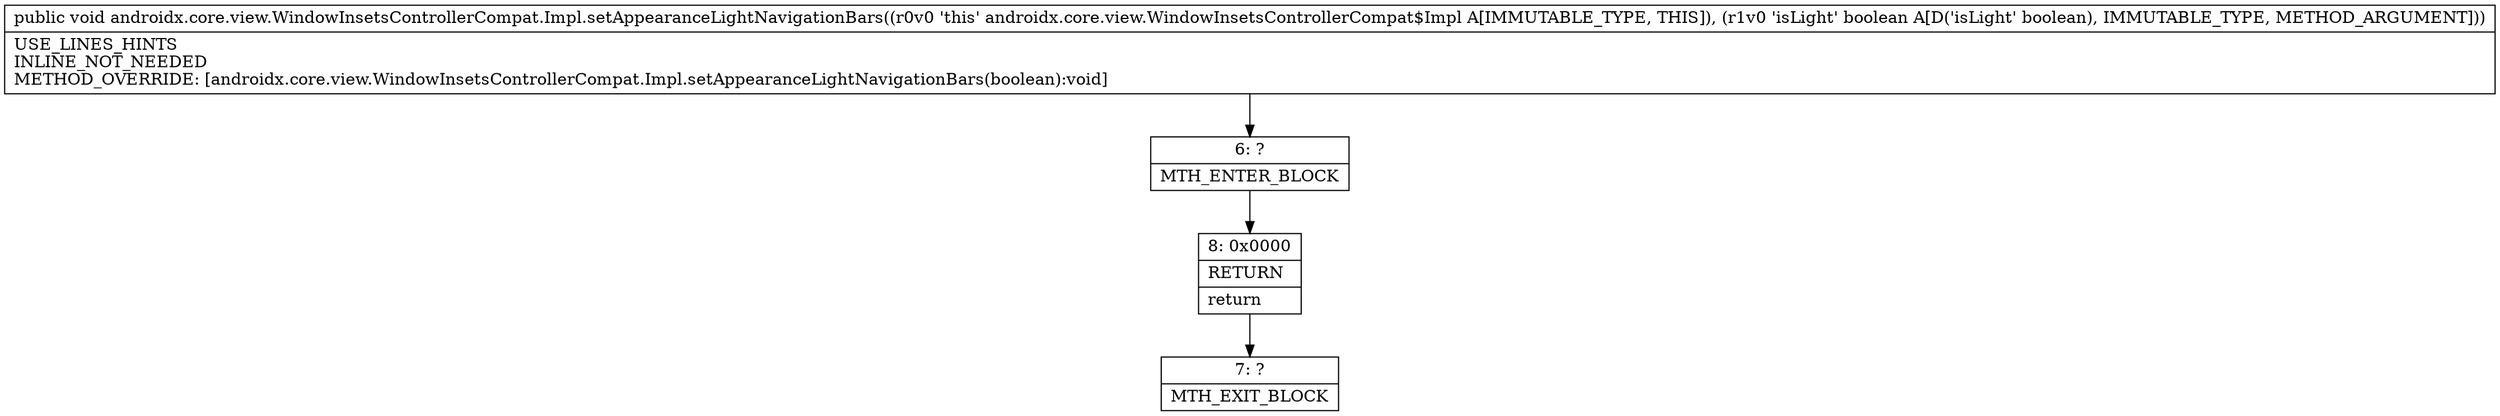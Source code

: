digraph "CFG forandroidx.core.view.WindowInsetsControllerCompat.Impl.setAppearanceLightNavigationBars(Z)V" {
Node_6 [shape=record,label="{6\:\ ?|MTH_ENTER_BLOCK\l}"];
Node_8 [shape=record,label="{8\:\ 0x0000|RETURN\l|return\l}"];
Node_7 [shape=record,label="{7\:\ ?|MTH_EXIT_BLOCK\l}"];
MethodNode[shape=record,label="{public void androidx.core.view.WindowInsetsControllerCompat.Impl.setAppearanceLightNavigationBars((r0v0 'this' androidx.core.view.WindowInsetsControllerCompat$Impl A[IMMUTABLE_TYPE, THIS]), (r1v0 'isLight' boolean A[D('isLight' boolean), IMMUTABLE_TYPE, METHOD_ARGUMENT]))  | USE_LINES_HINTS\lINLINE_NOT_NEEDED\lMETHOD_OVERRIDE: [androidx.core.view.WindowInsetsControllerCompat.Impl.setAppearanceLightNavigationBars(boolean):void]\l}"];
MethodNode -> Node_6;Node_6 -> Node_8;
Node_8 -> Node_7;
}

